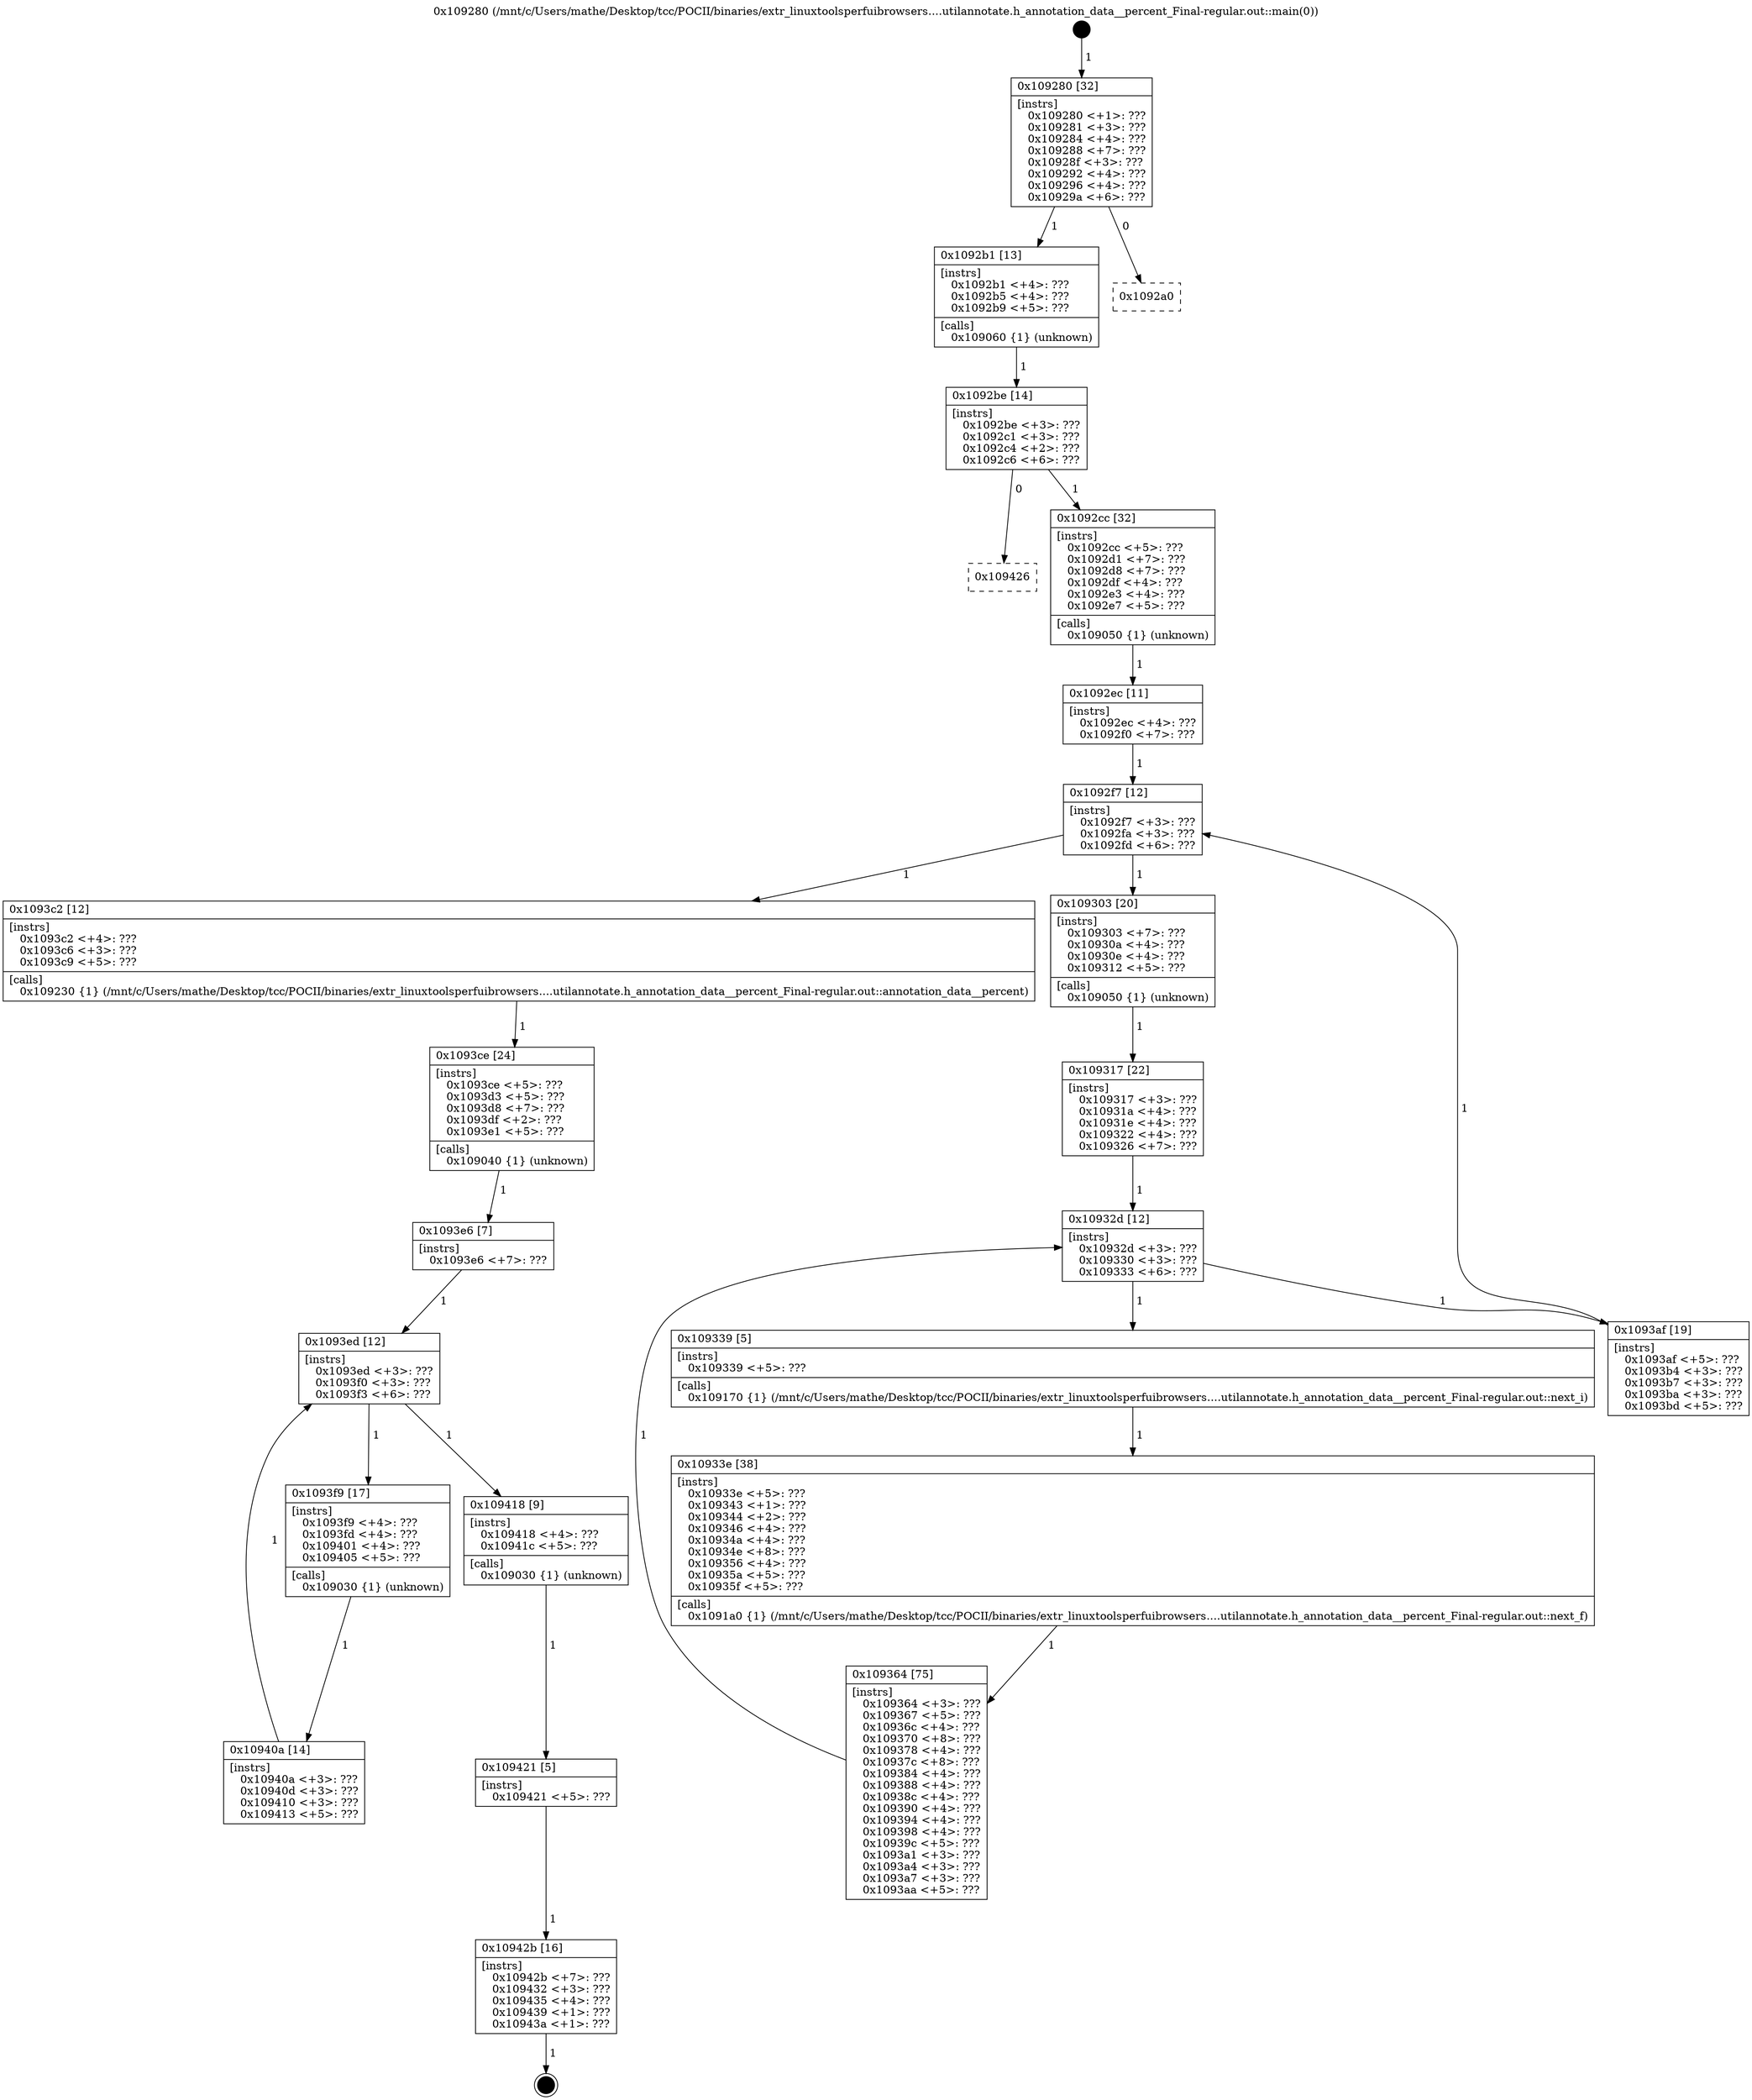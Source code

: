 digraph "0x109280" {
  label = "0x109280 (/mnt/c/Users/mathe/Desktop/tcc/POCII/binaries/extr_linuxtoolsperfuibrowsers....utilannotate.h_annotation_data__percent_Final-regular.out::main(0))"
  labelloc = "t"
  node[shape=record]

  Entry [label="",width=0.3,height=0.3,shape=circle,fillcolor=black,style=filled]
  "0x109280" [label="{
     0x109280 [32]\l
     | [instrs]\l
     &nbsp;&nbsp;0x109280 \<+1\>: ???\l
     &nbsp;&nbsp;0x109281 \<+3\>: ???\l
     &nbsp;&nbsp;0x109284 \<+4\>: ???\l
     &nbsp;&nbsp;0x109288 \<+7\>: ???\l
     &nbsp;&nbsp;0x10928f \<+3\>: ???\l
     &nbsp;&nbsp;0x109292 \<+4\>: ???\l
     &nbsp;&nbsp;0x109296 \<+4\>: ???\l
     &nbsp;&nbsp;0x10929a \<+6\>: ???\l
  }"]
  "0x1092b1" [label="{
     0x1092b1 [13]\l
     | [instrs]\l
     &nbsp;&nbsp;0x1092b1 \<+4\>: ???\l
     &nbsp;&nbsp;0x1092b5 \<+4\>: ???\l
     &nbsp;&nbsp;0x1092b9 \<+5\>: ???\l
     | [calls]\l
     &nbsp;&nbsp;0x109060 \{1\} (unknown)\l
  }"]
  "0x1092a0" [label="{
     0x1092a0\l
  }", style=dashed]
  "0x1092be" [label="{
     0x1092be [14]\l
     | [instrs]\l
     &nbsp;&nbsp;0x1092be \<+3\>: ???\l
     &nbsp;&nbsp;0x1092c1 \<+3\>: ???\l
     &nbsp;&nbsp;0x1092c4 \<+2\>: ???\l
     &nbsp;&nbsp;0x1092c6 \<+6\>: ???\l
  }"]
  "0x109426" [label="{
     0x109426\l
  }", style=dashed]
  "0x1092cc" [label="{
     0x1092cc [32]\l
     | [instrs]\l
     &nbsp;&nbsp;0x1092cc \<+5\>: ???\l
     &nbsp;&nbsp;0x1092d1 \<+7\>: ???\l
     &nbsp;&nbsp;0x1092d8 \<+7\>: ???\l
     &nbsp;&nbsp;0x1092df \<+4\>: ???\l
     &nbsp;&nbsp;0x1092e3 \<+4\>: ???\l
     &nbsp;&nbsp;0x1092e7 \<+5\>: ???\l
     | [calls]\l
     &nbsp;&nbsp;0x109050 \{1\} (unknown)\l
  }"]
  Exit [label="",width=0.3,height=0.3,shape=circle,fillcolor=black,style=filled,peripheries=2]
  "0x1092f7" [label="{
     0x1092f7 [12]\l
     | [instrs]\l
     &nbsp;&nbsp;0x1092f7 \<+3\>: ???\l
     &nbsp;&nbsp;0x1092fa \<+3\>: ???\l
     &nbsp;&nbsp;0x1092fd \<+6\>: ???\l
  }"]
  "0x1093c2" [label="{
     0x1093c2 [12]\l
     | [instrs]\l
     &nbsp;&nbsp;0x1093c2 \<+4\>: ???\l
     &nbsp;&nbsp;0x1093c6 \<+3\>: ???\l
     &nbsp;&nbsp;0x1093c9 \<+5\>: ???\l
     | [calls]\l
     &nbsp;&nbsp;0x109230 \{1\} (/mnt/c/Users/mathe/Desktop/tcc/POCII/binaries/extr_linuxtoolsperfuibrowsers....utilannotate.h_annotation_data__percent_Final-regular.out::annotation_data__percent)\l
  }"]
  "0x109303" [label="{
     0x109303 [20]\l
     | [instrs]\l
     &nbsp;&nbsp;0x109303 \<+7\>: ???\l
     &nbsp;&nbsp;0x10930a \<+4\>: ???\l
     &nbsp;&nbsp;0x10930e \<+4\>: ???\l
     &nbsp;&nbsp;0x109312 \<+5\>: ???\l
     | [calls]\l
     &nbsp;&nbsp;0x109050 \{1\} (unknown)\l
  }"]
  "0x10932d" [label="{
     0x10932d [12]\l
     | [instrs]\l
     &nbsp;&nbsp;0x10932d \<+3\>: ???\l
     &nbsp;&nbsp;0x109330 \<+3\>: ???\l
     &nbsp;&nbsp;0x109333 \<+6\>: ???\l
  }"]
  "0x1093af" [label="{
     0x1093af [19]\l
     | [instrs]\l
     &nbsp;&nbsp;0x1093af \<+5\>: ???\l
     &nbsp;&nbsp;0x1093b4 \<+3\>: ???\l
     &nbsp;&nbsp;0x1093b7 \<+3\>: ???\l
     &nbsp;&nbsp;0x1093ba \<+3\>: ???\l
     &nbsp;&nbsp;0x1093bd \<+5\>: ???\l
  }"]
  "0x109339" [label="{
     0x109339 [5]\l
     | [instrs]\l
     &nbsp;&nbsp;0x109339 \<+5\>: ???\l
     | [calls]\l
     &nbsp;&nbsp;0x109170 \{1\} (/mnt/c/Users/mathe/Desktop/tcc/POCII/binaries/extr_linuxtoolsperfuibrowsers....utilannotate.h_annotation_data__percent_Final-regular.out::next_i)\l
  }"]
  "0x10933e" [label="{
     0x10933e [38]\l
     | [instrs]\l
     &nbsp;&nbsp;0x10933e \<+5\>: ???\l
     &nbsp;&nbsp;0x109343 \<+1\>: ???\l
     &nbsp;&nbsp;0x109344 \<+2\>: ???\l
     &nbsp;&nbsp;0x109346 \<+4\>: ???\l
     &nbsp;&nbsp;0x10934a \<+4\>: ???\l
     &nbsp;&nbsp;0x10934e \<+8\>: ???\l
     &nbsp;&nbsp;0x109356 \<+4\>: ???\l
     &nbsp;&nbsp;0x10935a \<+5\>: ???\l
     &nbsp;&nbsp;0x10935f \<+5\>: ???\l
     | [calls]\l
     &nbsp;&nbsp;0x1091a0 \{1\} (/mnt/c/Users/mathe/Desktop/tcc/POCII/binaries/extr_linuxtoolsperfuibrowsers....utilannotate.h_annotation_data__percent_Final-regular.out::next_f)\l
  }"]
  "0x109364" [label="{
     0x109364 [75]\l
     | [instrs]\l
     &nbsp;&nbsp;0x109364 \<+3\>: ???\l
     &nbsp;&nbsp;0x109367 \<+5\>: ???\l
     &nbsp;&nbsp;0x10936c \<+4\>: ???\l
     &nbsp;&nbsp;0x109370 \<+8\>: ???\l
     &nbsp;&nbsp;0x109378 \<+4\>: ???\l
     &nbsp;&nbsp;0x10937c \<+8\>: ???\l
     &nbsp;&nbsp;0x109384 \<+4\>: ???\l
     &nbsp;&nbsp;0x109388 \<+4\>: ???\l
     &nbsp;&nbsp;0x10938c \<+4\>: ???\l
     &nbsp;&nbsp;0x109390 \<+4\>: ???\l
     &nbsp;&nbsp;0x109394 \<+4\>: ???\l
     &nbsp;&nbsp;0x109398 \<+4\>: ???\l
     &nbsp;&nbsp;0x10939c \<+5\>: ???\l
     &nbsp;&nbsp;0x1093a1 \<+3\>: ???\l
     &nbsp;&nbsp;0x1093a4 \<+3\>: ???\l
     &nbsp;&nbsp;0x1093a7 \<+3\>: ???\l
     &nbsp;&nbsp;0x1093aa \<+5\>: ???\l
  }"]
  "0x109317" [label="{
     0x109317 [22]\l
     | [instrs]\l
     &nbsp;&nbsp;0x109317 \<+3\>: ???\l
     &nbsp;&nbsp;0x10931a \<+4\>: ???\l
     &nbsp;&nbsp;0x10931e \<+4\>: ???\l
     &nbsp;&nbsp;0x109322 \<+4\>: ???\l
     &nbsp;&nbsp;0x109326 \<+7\>: ???\l
  }"]
  "0x10942b" [label="{
     0x10942b [16]\l
     | [instrs]\l
     &nbsp;&nbsp;0x10942b \<+7\>: ???\l
     &nbsp;&nbsp;0x109432 \<+3\>: ???\l
     &nbsp;&nbsp;0x109435 \<+4\>: ???\l
     &nbsp;&nbsp;0x109439 \<+1\>: ???\l
     &nbsp;&nbsp;0x10943a \<+1\>: ???\l
  }"]
  "0x1092ec" [label="{
     0x1092ec [11]\l
     | [instrs]\l
     &nbsp;&nbsp;0x1092ec \<+4\>: ???\l
     &nbsp;&nbsp;0x1092f0 \<+7\>: ???\l
  }"]
  "0x1093ce" [label="{
     0x1093ce [24]\l
     | [instrs]\l
     &nbsp;&nbsp;0x1093ce \<+5\>: ???\l
     &nbsp;&nbsp;0x1093d3 \<+5\>: ???\l
     &nbsp;&nbsp;0x1093d8 \<+7\>: ???\l
     &nbsp;&nbsp;0x1093df \<+2\>: ???\l
     &nbsp;&nbsp;0x1093e1 \<+5\>: ???\l
     | [calls]\l
     &nbsp;&nbsp;0x109040 \{1\} (unknown)\l
  }"]
  "0x1093ed" [label="{
     0x1093ed [12]\l
     | [instrs]\l
     &nbsp;&nbsp;0x1093ed \<+3\>: ???\l
     &nbsp;&nbsp;0x1093f0 \<+3\>: ???\l
     &nbsp;&nbsp;0x1093f3 \<+6\>: ???\l
  }"]
  "0x109418" [label="{
     0x109418 [9]\l
     | [instrs]\l
     &nbsp;&nbsp;0x109418 \<+4\>: ???\l
     &nbsp;&nbsp;0x10941c \<+5\>: ???\l
     | [calls]\l
     &nbsp;&nbsp;0x109030 \{1\} (unknown)\l
  }"]
  "0x1093f9" [label="{
     0x1093f9 [17]\l
     | [instrs]\l
     &nbsp;&nbsp;0x1093f9 \<+4\>: ???\l
     &nbsp;&nbsp;0x1093fd \<+4\>: ???\l
     &nbsp;&nbsp;0x109401 \<+4\>: ???\l
     &nbsp;&nbsp;0x109405 \<+5\>: ???\l
     | [calls]\l
     &nbsp;&nbsp;0x109030 \{1\} (unknown)\l
  }"]
  "0x10940a" [label="{
     0x10940a [14]\l
     | [instrs]\l
     &nbsp;&nbsp;0x10940a \<+3\>: ???\l
     &nbsp;&nbsp;0x10940d \<+3\>: ???\l
     &nbsp;&nbsp;0x109410 \<+3\>: ???\l
     &nbsp;&nbsp;0x109413 \<+5\>: ???\l
  }"]
  "0x1093e6" [label="{
     0x1093e6 [7]\l
     | [instrs]\l
     &nbsp;&nbsp;0x1093e6 \<+7\>: ???\l
  }"]
  "0x109421" [label="{
     0x109421 [5]\l
     | [instrs]\l
     &nbsp;&nbsp;0x109421 \<+5\>: ???\l
  }"]
  Entry -> "0x109280" [label=" 1"]
  "0x109280" -> "0x1092b1" [label=" 1"]
  "0x109280" -> "0x1092a0" [label=" 0"]
  "0x1092b1" -> "0x1092be" [label=" 1"]
  "0x1092be" -> "0x109426" [label=" 0"]
  "0x1092be" -> "0x1092cc" [label=" 1"]
  "0x10942b" -> Exit [label=" 1"]
  "0x1092cc" -> "0x1092ec" [label=" 1"]
  "0x1092f7" -> "0x1093c2" [label=" 1"]
  "0x1092f7" -> "0x109303" [label=" 1"]
  "0x109303" -> "0x109317" [label=" 1"]
  "0x10932d" -> "0x1093af" [label=" 1"]
  "0x10932d" -> "0x109339" [label=" 1"]
  "0x109339" -> "0x10933e" [label=" 1"]
  "0x10933e" -> "0x109364" [label=" 1"]
  "0x109317" -> "0x10932d" [label=" 1"]
  "0x109364" -> "0x10932d" [label=" 1"]
  "0x109421" -> "0x10942b" [label=" 1"]
  "0x1092ec" -> "0x1092f7" [label=" 1"]
  "0x1093af" -> "0x1092f7" [label=" 1"]
  "0x1093c2" -> "0x1093ce" [label=" 1"]
  "0x1093ce" -> "0x1093e6" [label=" 1"]
  "0x1093ed" -> "0x109418" [label=" 1"]
  "0x1093ed" -> "0x1093f9" [label=" 1"]
  "0x1093f9" -> "0x10940a" [label=" 1"]
  "0x1093e6" -> "0x1093ed" [label=" 1"]
  "0x10940a" -> "0x1093ed" [label=" 1"]
  "0x109418" -> "0x109421" [label=" 1"]
}
